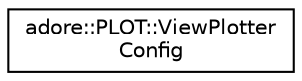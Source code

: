 digraph "Graphical Class Hierarchy"
{
 // LATEX_PDF_SIZE
  edge [fontname="Helvetica",fontsize="10",labelfontname="Helvetica",labelfontsize="10"];
  node [fontname="Helvetica",fontsize="10",shape=record];
  rankdir="LR";
  Node0 [label="adore::PLOT::ViewPlotter\lConfig",height=0.2,width=0.4,color="black", fillcolor="white", style="filled",URL="$classadore_1_1PLOT_1_1ViewPlotterConfig.html",tooltip=" "];
}
